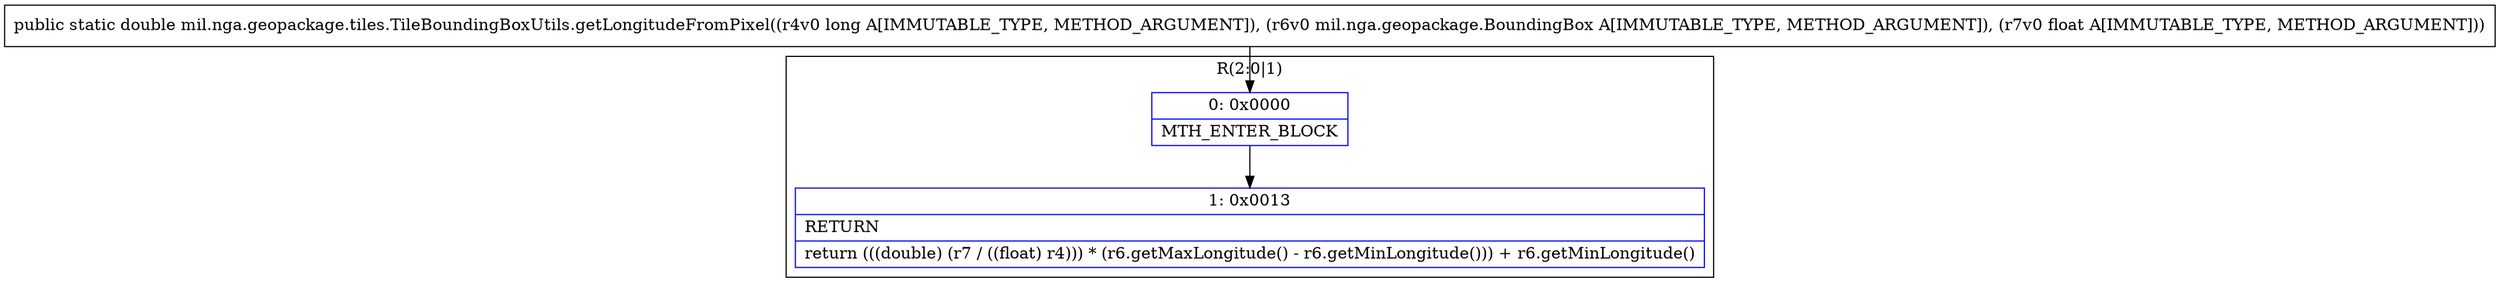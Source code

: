 digraph "CFG formil.nga.geopackage.tiles.TileBoundingBoxUtils.getLongitudeFromPixel(JLmil\/nga\/geopackage\/BoundingBox;F)D" {
subgraph cluster_Region_1935663883 {
label = "R(2:0|1)";
node [shape=record,color=blue];
Node_0 [shape=record,label="{0\:\ 0x0000|MTH_ENTER_BLOCK\l}"];
Node_1 [shape=record,label="{1\:\ 0x0013|RETURN\l|return (((double) (r7 \/ ((float) r4))) * (r6.getMaxLongitude() \- r6.getMinLongitude())) + r6.getMinLongitude()\l}"];
}
MethodNode[shape=record,label="{public static double mil.nga.geopackage.tiles.TileBoundingBoxUtils.getLongitudeFromPixel((r4v0 long A[IMMUTABLE_TYPE, METHOD_ARGUMENT]), (r6v0 mil.nga.geopackage.BoundingBox A[IMMUTABLE_TYPE, METHOD_ARGUMENT]), (r7v0 float A[IMMUTABLE_TYPE, METHOD_ARGUMENT])) }"];
MethodNode -> Node_0;
Node_0 -> Node_1;
}

